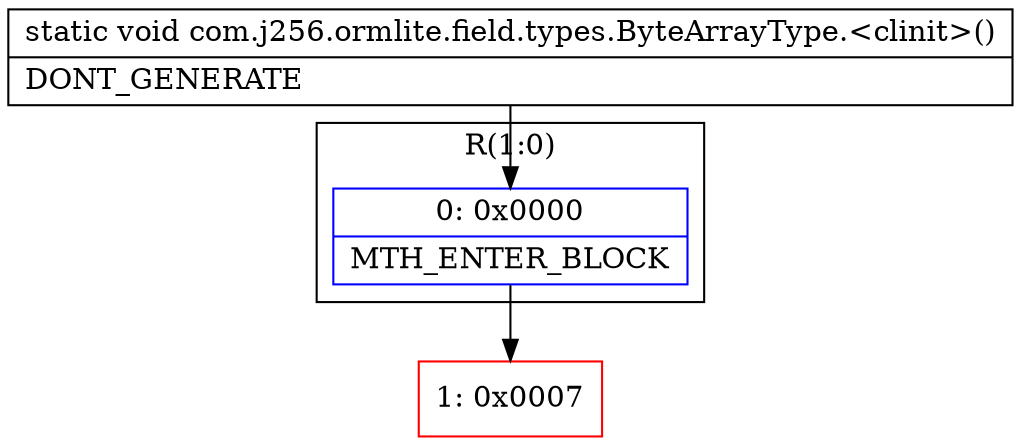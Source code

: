 digraph "CFG forcom.j256.ormlite.field.types.ByteArrayType.\<clinit\>()V" {
subgraph cluster_Region_1779146352 {
label = "R(1:0)";
node [shape=record,color=blue];
Node_0 [shape=record,label="{0\:\ 0x0000|MTH_ENTER_BLOCK\l}"];
}
Node_1 [shape=record,color=red,label="{1\:\ 0x0007}"];
MethodNode[shape=record,label="{static void com.j256.ormlite.field.types.ByteArrayType.\<clinit\>()  | DONT_GENERATE\l}"];
MethodNode -> Node_0;
Node_0 -> Node_1;
}

